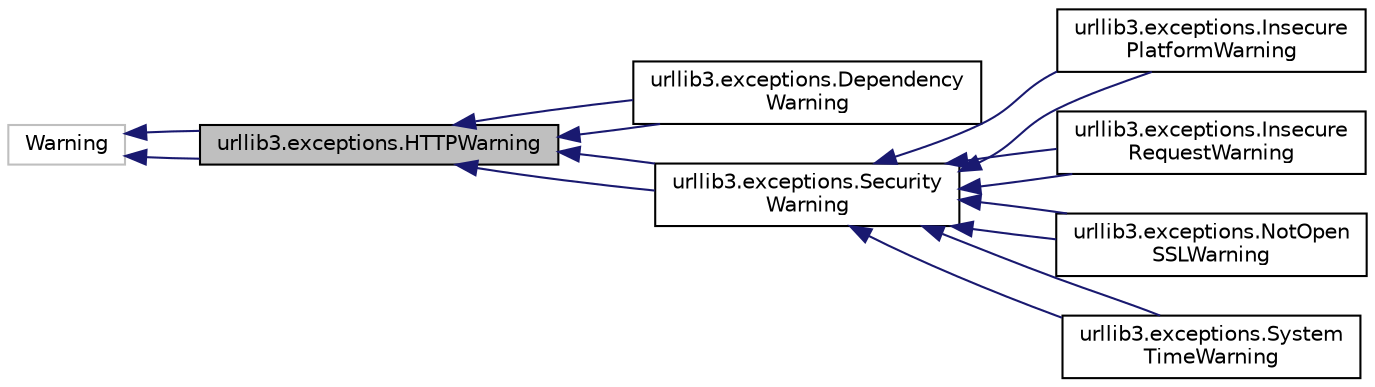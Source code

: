 digraph "urllib3.exceptions.HTTPWarning"
{
 // LATEX_PDF_SIZE
  edge [fontname="Helvetica",fontsize="10",labelfontname="Helvetica",labelfontsize="10"];
  node [fontname="Helvetica",fontsize="10",shape=record];
  rankdir="LR";
  Node1 [label="urllib3.exceptions.HTTPWarning",height=0.2,width=0.4,color="black", fillcolor="grey75", style="filled", fontcolor="black",tooltip=" "];
  Node2 -> Node1 [dir="back",color="midnightblue",fontsize="10",style="solid",fontname="Helvetica"];
  Node2 [label="Warning",height=0.2,width=0.4,color="grey75", fillcolor="white", style="filled",tooltip=" "];
  Node2 -> Node1 [dir="back",color="midnightblue",fontsize="10",style="solid",fontname="Helvetica"];
  Node1 -> Node3 [dir="back",color="midnightblue",fontsize="10",style="solid",fontname="Helvetica"];
  Node3 [label="urllib3.exceptions.Dependency\lWarning",height=0.2,width=0.4,color="black", fillcolor="white", style="filled",URL="$classurllib3_1_1exceptions_1_1DependencyWarning.html",tooltip=" "];
  Node1 -> Node3 [dir="back",color="midnightblue",fontsize="10",style="solid",fontname="Helvetica"];
  Node1 -> Node4 [dir="back",color="midnightblue",fontsize="10",style="solid",fontname="Helvetica"];
  Node4 [label="urllib3.exceptions.Security\lWarning",height=0.2,width=0.4,color="black", fillcolor="white", style="filled",URL="$classurllib3_1_1exceptions_1_1SecurityWarning.html",tooltip=" "];
  Node4 -> Node5 [dir="back",color="midnightblue",fontsize="10",style="solid",fontname="Helvetica"];
  Node5 [label="urllib3.exceptions.Insecure\lPlatformWarning",height=0.2,width=0.4,color="black", fillcolor="white", style="filled",URL="$classurllib3_1_1exceptions_1_1InsecurePlatformWarning.html",tooltip=" "];
  Node4 -> Node5 [dir="back",color="midnightblue",fontsize="10",style="solid",fontname="Helvetica"];
  Node4 -> Node6 [dir="back",color="midnightblue",fontsize="10",style="solid",fontname="Helvetica"];
  Node6 [label="urllib3.exceptions.Insecure\lRequestWarning",height=0.2,width=0.4,color="black", fillcolor="white", style="filled",URL="$classurllib3_1_1exceptions_1_1InsecureRequestWarning.html",tooltip=" "];
  Node4 -> Node6 [dir="back",color="midnightblue",fontsize="10",style="solid",fontname="Helvetica"];
  Node4 -> Node7 [dir="back",color="midnightblue",fontsize="10",style="solid",fontname="Helvetica"];
  Node7 [label="urllib3.exceptions.NotOpen\lSSLWarning",height=0.2,width=0.4,color="black", fillcolor="white", style="filled",URL="$classurllib3_1_1exceptions_1_1NotOpenSSLWarning.html",tooltip=" "];
  Node4 -> Node7 [dir="back",color="midnightblue",fontsize="10",style="solid",fontname="Helvetica"];
  Node4 -> Node8 [dir="back",color="midnightblue",fontsize="10",style="solid",fontname="Helvetica"];
  Node8 [label="urllib3.exceptions.System\lTimeWarning",height=0.2,width=0.4,color="black", fillcolor="white", style="filled",URL="$classurllib3_1_1exceptions_1_1SystemTimeWarning.html",tooltip=" "];
  Node4 -> Node8 [dir="back",color="midnightblue",fontsize="10",style="solid",fontname="Helvetica"];
  Node1 -> Node4 [dir="back",color="midnightblue",fontsize="10",style="solid",fontname="Helvetica"];
}
